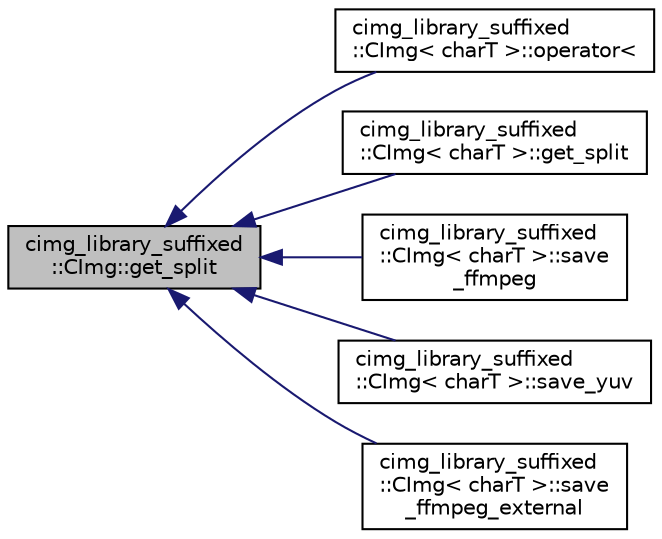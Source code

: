 digraph "cimg_library_suffixed::CImg::get_split"
{
  edge [fontname="Helvetica",fontsize="10",labelfontname="Helvetica",labelfontsize="10"];
  node [fontname="Helvetica",fontsize="10",shape=record];
  rankdir="LR";
  Node1 [label="cimg_library_suffixed\l::CImg::get_split",height=0.2,width=0.4,color="black", fillcolor="grey75", style="filled" fontcolor="black"];
  Node1 -> Node2 [dir="back",color="midnightblue",fontsize="10",style="solid",fontname="Helvetica"];
  Node2 [label="cimg_library_suffixed\l::CImg\< charT \>::operator\<",height=0.2,width=0.4,color="black", fillcolor="white", style="filled",URL="$structcimg__library__suffixed_1_1_c_img.html#ac78ff0407d8f87c22395e18d36cebeaa",tooltip="Split image along specified axis."];
  Node1 -> Node3 [dir="back",color="midnightblue",fontsize="10",style="solid",fontname="Helvetica"];
  Node3 [label="cimg_library_suffixed\l::CImg\< charT \>::get_split",height=0.2,width=0.4,color="black", fillcolor="white", style="filled",URL="$structcimg__library__suffixed_1_1_c_img.html#a1fc29f96e00b42cb291e0bf3723b3161",tooltip="Split image into a list of one-column vectors, according to a specified splitting value sequence..."];
  Node1 -> Node4 [dir="back",color="midnightblue",fontsize="10",style="solid",fontname="Helvetica"];
  Node4 [label="cimg_library_suffixed\l::CImg\< charT \>::save\l_ffmpeg",height=0.2,width=0.4,color="black", fillcolor="white", style="filled",URL="$structcimg__library__suffixed_1_1_c_img.html#a069746a2b8c8e06355b75394b64cd90f",tooltip="Save image as a video file, using the FFmpeg library."];
  Node1 -> Node5 [dir="back",color="midnightblue",fontsize="10",style="solid",fontname="Helvetica"];
  Node5 [label="cimg_library_suffixed\l::CImg\< charT \>::save_yuv",height=0.2,width=0.4,color="black", fillcolor="white", style="filled",URL="$structcimg__library__suffixed_1_1_c_img.html#a341a1d8e63e56c53087a6dcba417ec32",tooltip="Save image as a .yuv video file."];
  Node1 -> Node6 [dir="back",color="midnightblue",fontsize="10",style="solid",fontname="Helvetica"];
  Node6 [label="cimg_library_suffixed\l::CImg\< charT \>::save\l_ffmpeg_external",height=0.2,width=0.4,color="black", fillcolor="white", style="filled",URL="$structcimg__library__suffixed_1_1_c_img.html#ac71c542f1044ad02e9dedefc77854ed3",tooltip="Save volumetric image as a video, using ffmpeg external binary."];
}
